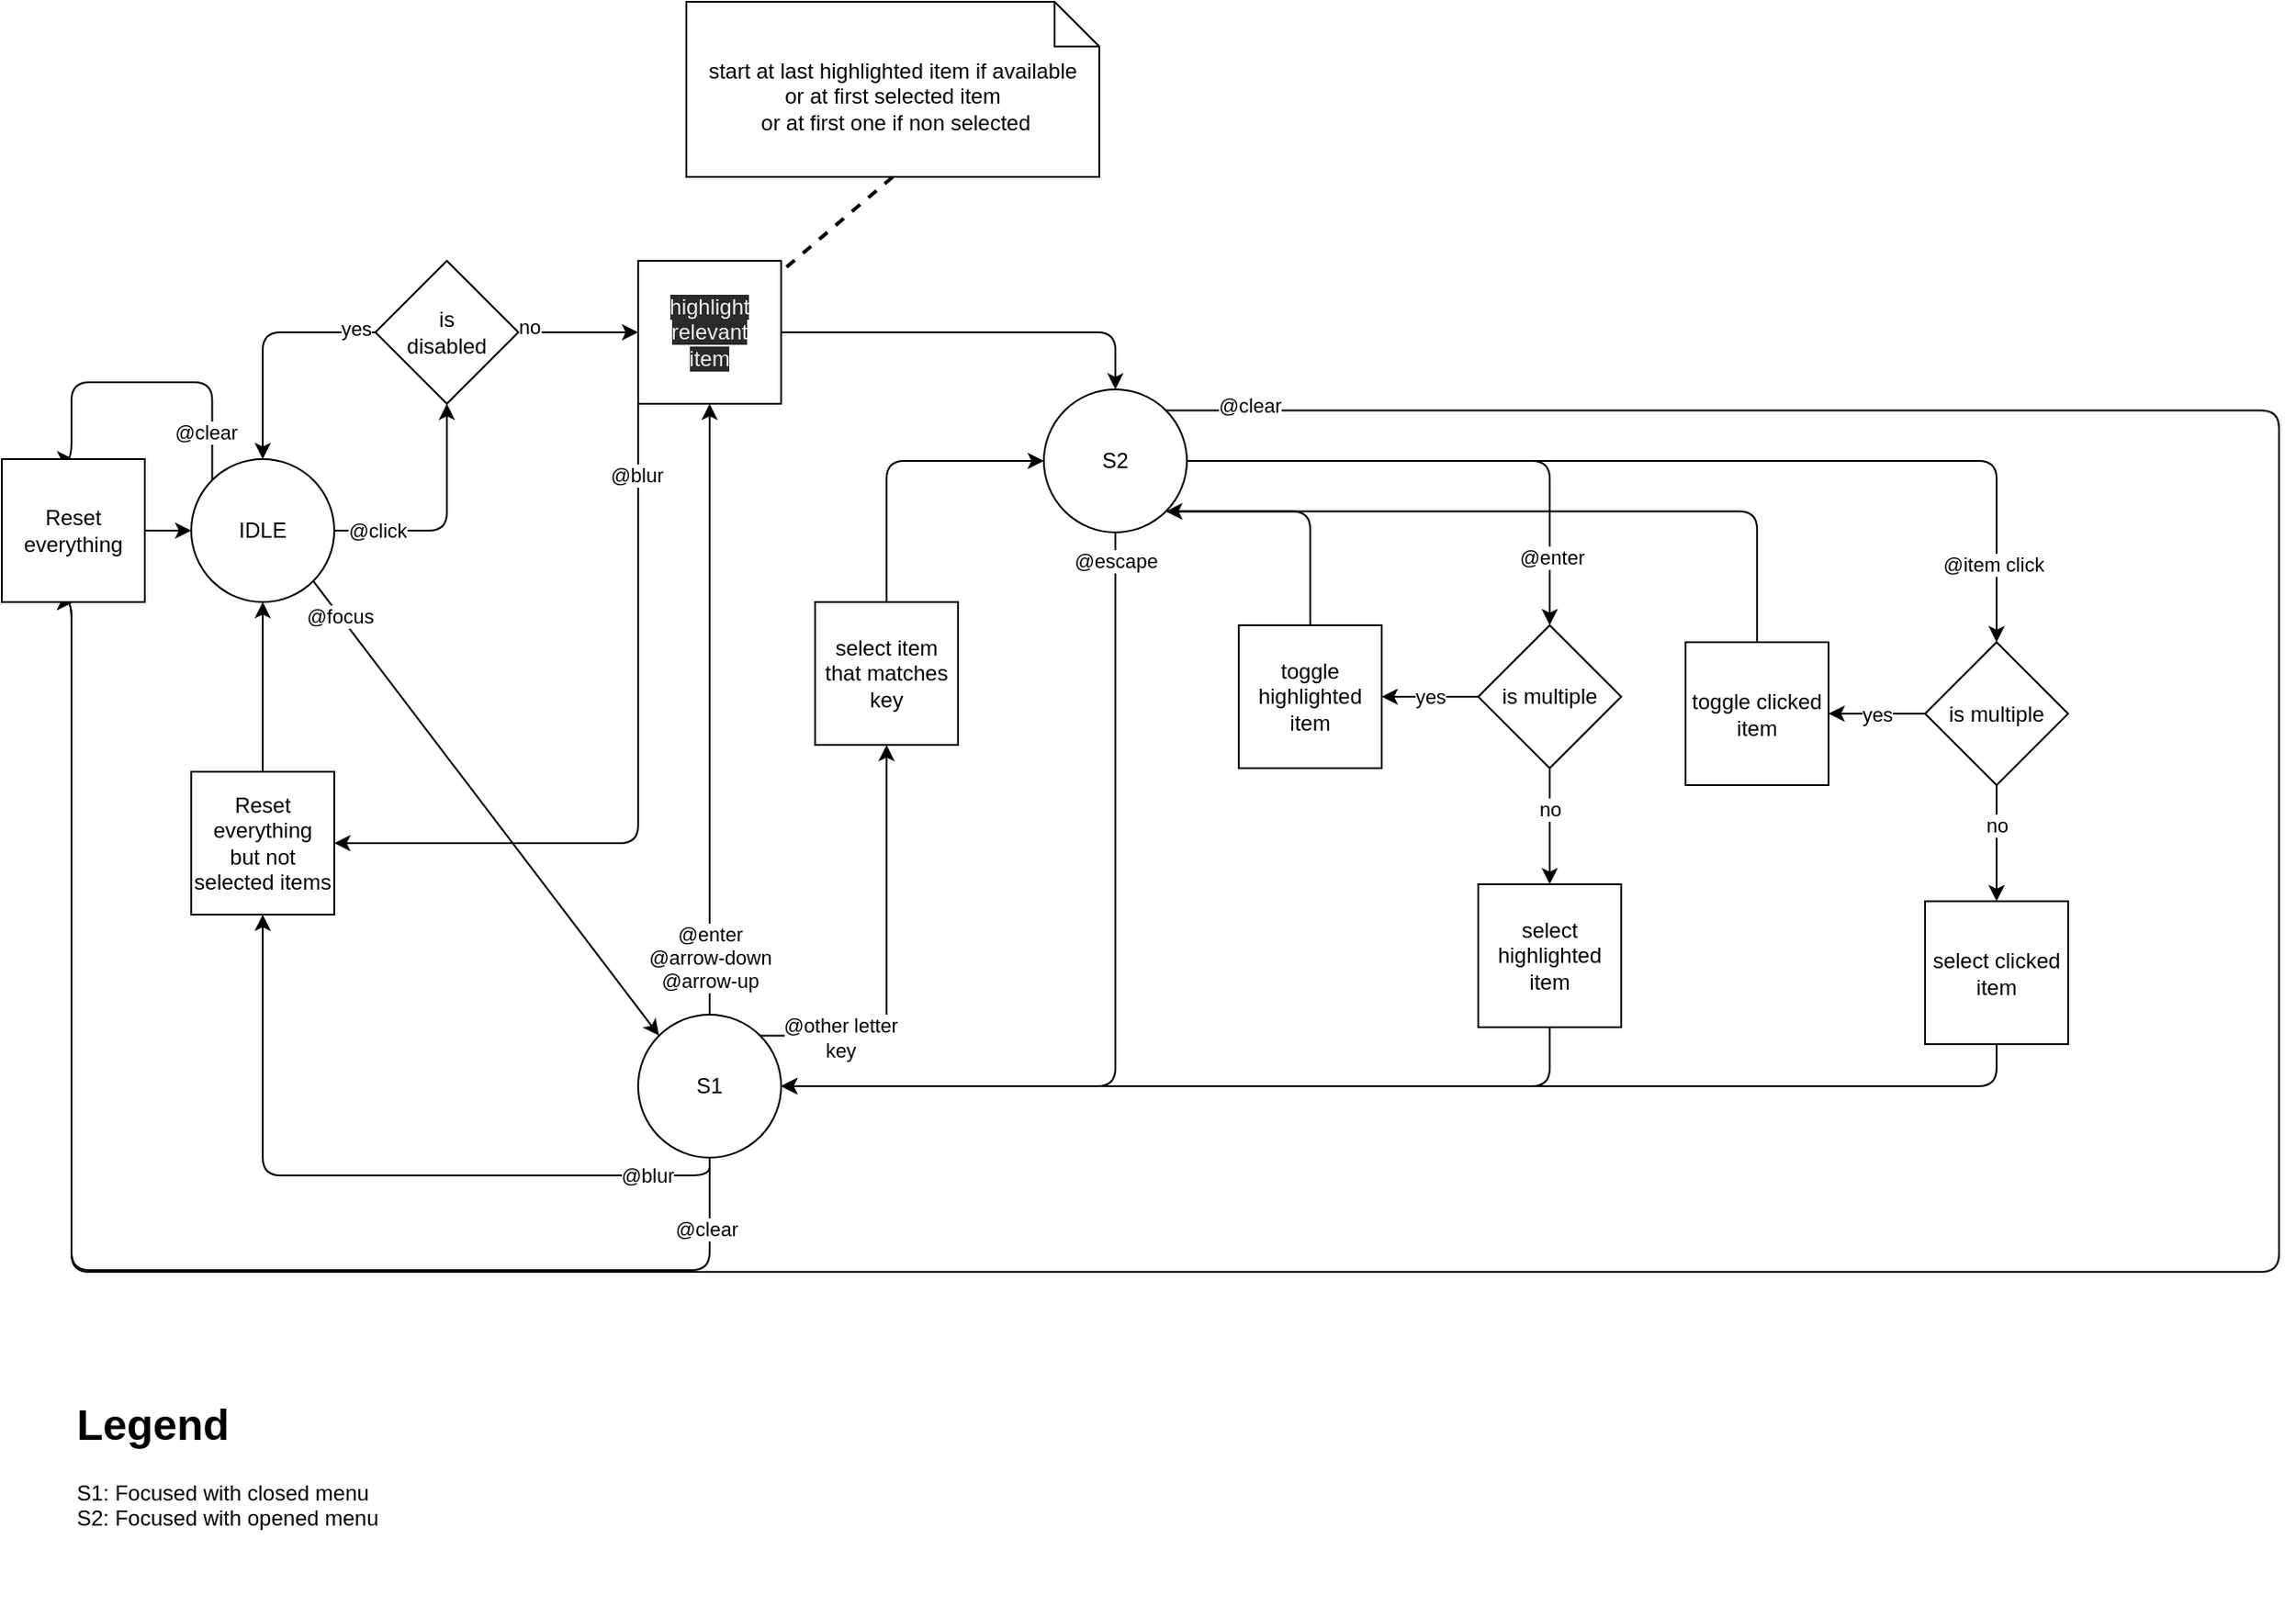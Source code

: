 <mxfile>
    <diagram id="SJrbAc279IfHiTuQCD1p" name="Page-1">
        <mxGraphModel dx="676" dy="302" grid="0" gridSize="10" guides="1" tooltips="1" connect="1" arrows="1" fold="1" page="0" pageScale="1" pageWidth="827" pageHeight="1169" math="0" shadow="0">
            <root>
                <mxCell id="0"/>
                <mxCell id="1" parent="0"/>
                <mxCell id="233" style="edgeStyle=orthogonalEdgeStyle;html=1;exitX=1;exitY=0.5;exitDx=0;exitDy=0;entryX=0.5;entryY=1;entryDx=0;entryDy=0;" parent="1" source="230" target="239" edge="1">
                    <mxGeometry relative="1" as="geometry"/>
                </mxCell>
                <mxCell id="234" value="@click" style="edgeLabel;html=1;align=center;verticalAlign=middle;resizable=0;points=[];" parent="233" vertex="1" connectable="0">
                    <mxGeometry x="-0.933" y="-3" relative="1" as="geometry">
                        <mxPoint x="19" y="-3" as="offset"/>
                    </mxGeometry>
                </mxCell>
                <mxCell id="268" style="html=1;exitX=1;exitY=1;exitDx=0;exitDy=0;entryX=0;entryY=0;entryDx=0;entryDy=0;endArrow=classic;endFill=1;strokeWidth=1;" parent="1" source="230" target="236" edge="1">
                    <mxGeometry relative="1" as="geometry"/>
                </mxCell>
                <mxCell id="269" value="@focus" style="edgeLabel;html=1;align=center;verticalAlign=middle;resizable=0;points=[];" parent="268" vertex="1" connectable="0">
                    <mxGeometry x="-0.888" y="2" relative="1" as="geometry">
                        <mxPoint x="2" y="6" as="offset"/>
                    </mxGeometry>
                </mxCell>
                <mxCell id="277" style="edgeStyle=orthogonalEdgeStyle;html=1;exitX=0;exitY=0;exitDx=0;exitDy=0;entryX=0.5;entryY=0;entryDx=0;entryDy=0;endArrow=classic;endFill=1;strokeWidth=1;" parent="1" source="230" target="274" edge="1">
                    <mxGeometry relative="1" as="geometry">
                        <Array as="points">
                            <mxPoint x="282" y="619"/>
                            <mxPoint x="203" y="619"/>
                        </Array>
                    </mxGeometry>
                </mxCell>
                <mxCell id="278" value="@clear" style="edgeLabel;html=1;align=center;verticalAlign=middle;resizable=0;points=[];" parent="277" vertex="1" connectable="0">
                    <mxGeometry x="-0.056" y="-3" relative="1" as="geometry">
                        <mxPoint x="25" y="31" as="offset"/>
                    </mxGeometry>
                </mxCell>
                <mxCell id="230" value="IDLE" style="ellipse;whiteSpace=wrap;html=1;aspect=fixed;" parent="1" vertex="1">
                    <mxGeometry x="270" y="662" width="80" height="80" as="geometry"/>
                </mxCell>
                <mxCell id="250" style="edgeStyle=orthogonalEdgeStyle;html=1;exitX=1;exitY=0.5;exitDx=0;exitDy=0;entryX=0.5;entryY=0;entryDx=0;entryDy=0;" parent="1" source="231" target="281" edge="1">
                    <mxGeometry relative="1" as="geometry"/>
                </mxCell>
                <mxCell id="251" value="@enter&lt;br&gt;" style="edgeLabel;html=1;align=center;verticalAlign=middle;resizable=0;points=[];" parent="250" vertex="1" connectable="0">
                    <mxGeometry x="-0.941" y="-1" relative="1" as="geometry">
                        <mxPoint x="195" y="53" as="offset"/>
                    </mxGeometry>
                </mxCell>
                <mxCell id="256" style="edgeStyle=orthogonalEdgeStyle;html=1;exitX=0.5;exitY=1;exitDx=0;exitDy=0;entryX=1;entryY=0.5;entryDx=0;entryDy=0;" parent="1" source="231" target="236" edge="1">
                    <mxGeometry relative="1" as="geometry">
                        <Array as="points">
                            <mxPoint x="787" y="1013"/>
                        </Array>
                    </mxGeometry>
                </mxCell>
                <mxCell id="257" value="@escape" style="edgeLabel;html=1;align=center;verticalAlign=middle;resizable=0;points=[];" parent="256" vertex="1" connectable="0">
                    <mxGeometry x="-0.822" y="-3" relative="1" as="geometry">
                        <mxPoint x="3" y="-28" as="offset"/>
                    </mxGeometry>
                </mxCell>
                <mxCell id="270" style="edgeStyle=orthogonalEdgeStyle;html=1;exitX=1;exitY=0;exitDx=0;exitDy=0;entryX=0.5;entryY=1;entryDx=0;entryDy=0;endArrow=classic;endFill=1;strokeWidth=1;" parent="1" source="231" target="274" edge="1">
                    <mxGeometry relative="1" as="geometry">
                        <Array as="points">
                            <mxPoint x="1438" y="635"/>
                            <mxPoint x="1438" y="1117"/>
                            <mxPoint x="203" y="1117"/>
                            <mxPoint x="203" y="742"/>
                        </Array>
                    </mxGeometry>
                </mxCell>
                <mxCell id="271" value="@clear" style="edgeLabel;html=1;align=center;verticalAlign=middle;resizable=0;points=[];" parent="270" vertex="1" connectable="0">
                    <mxGeometry x="-0.966" y="3" relative="1" as="geometry">
                        <mxPoint as="offset"/>
                    </mxGeometry>
                </mxCell>
                <mxCell id="301" style="edgeStyle=orthogonalEdgeStyle;html=1;exitX=1;exitY=0.5;exitDx=0;exitDy=0;fillColor=#FF0000;" parent="1" source="231" target="297" edge="1">
                    <mxGeometry relative="1" as="geometry"/>
                </mxCell>
                <mxCell id="302" value="@item click" style="edgeLabel;html=1;align=center;verticalAlign=middle;resizable=0;points=[];" parent="301" vertex="1" connectable="0">
                    <mxGeometry x="0.841" y="-2" relative="1" as="geometry">
                        <mxPoint as="offset"/>
                    </mxGeometry>
                </mxCell>
                <mxCell id="231" value="S2" style="ellipse;whiteSpace=wrap;html=1;aspect=fixed;" parent="1" vertex="1">
                    <mxGeometry x="747" y="623" width="80" height="80" as="geometry"/>
                </mxCell>
                <mxCell id="235" value="&lt;h1&gt;Legend&lt;/h1&gt;&lt;p&gt;S1: Focused with closed menu&lt;br&gt;&lt;span&gt;S2: Focused with opened menu&lt;/span&gt;&lt;br&gt;&lt;/p&gt;" style="text;html=1;strokeColor=none;fillColor=none;spacing=5;spacingTop=-20;whiteSpace=wrap;overflow=hidden;rounded=0;" parent="1" vertex="1">
                    <mxGeometry x="201" y="1183" width="190" height="120" as="geometry"/>
                </mxCell>
                <mxCell id="254" style="edgeStyle=orthogonalEdgeStyle;html=1;exitX=0.5;exitY=0;exitDx=0;exitDy=0;entryX=0.5;entryY=1;entryDx=0;entryDy=0;" parent="1" source="236" target="247" edge="1">
                    <mxGeometry relative="1" as="geometry"/>
                </mxCell>
                <mxCell id="255" value="@enter&lt;br&gt;@arrow-down&lt;br&gt;@arrow-up" style="edgeLabel;html=1;align=center;verticalAlign=middle;resizable=0;points=[];" parent="254" vertex="1" connectable="0">
                    <mxGeometry x="-0.668" y="-2" relative="1" as="geometry">
                        <mxPoint x="-2" y="25" as="offset"/>
                    </mxGeometry>
                </mxCell>
                <mxCell id="260" style="edgeStyle=orthogonalEdgeStyle;html=1;exitX=1;exitY=0;exitDx=0;exitDy=0;entryX=0.5;entryY=1;entryDx=0;entryDy=0;" parent="1" source="236" target="258" edge="1">
                    <mxGeometry relative="1" as="geometry"/>
                </mxCell>
                <mxCell id="261" value="@other letter&lt;br&gt;key" style="edgeLabel;html=1;align=center;verticalAlign=middle;resizable=0;points=[];" parent="260" vertex="1" connectable="0">
                    <mxGeometry x="-0.761" y="2" relative="1" as="geometry">
                        <mxPoint x="16" y="3" as="offset"/>
                    </mxGeometry>
                </mxCell>
                <mxCell id="265" style="edgeStyle=orthogonalEdgeStyle;html=1;exitX=0.5;exitY=1;exitDx=0;exitDy=0;entryX=0.5;entryY=1;entryDx=0;entryDy=0;endArrow=classic;endFill=1;strokeWidth=1;" parent="1" source="236" target="263" edge="1">
                    <mxGeometry relative="1" as="geometry"/>
                </mxCell>
                <mxCell id="266" value="@blur" style="edgeLabel;html=1;align=center;verticalAlign=middle;resizable=0;points=[];" parent="265" vertex="1" connectable="0">
                    <mxGeometry x="-0.581" y="4" relative="1" as="geometry">
                        <mxPoint x="40" y="-4" as="offset"/>
                    </mxGeometry>
                </mxCell>
                <mxCell id="275" style="edgeStyle=orthogonalEdgeStyle;html=1;exitX=0.5;exitY=1;exitDx=0;exitDy=0;entryX=0.5;entryY=1;entryDx=0;entryDy=0;endArrow=classic;endFill=1;strokeWidth=1;" parent="1" source="236" target="274" edge="1">
                    <mxGeometry relative="1" as="geometry">
                        <Array as="points">
                            <mxPoint x="560" y="1116"/>
                            <mxPoint x="203" y="1116"/>
                        </Array>
                    </mxGeometry>
                </mxCell>
                <mxCell id="276" value="@clear" style="edgeLabel;html=1;align=center;verticalAlign=middle;resizable=0;points=[];" parent="275" vertex="1" connectable="0">
                    <mxGeometry x="-0.901" y="-2" relative="1" as="geometry">
                        <mxPoint as="offset"/>
                    </mxGeometry>
                </mxCell>
                <mxCell id="236" value="S1" style="ellipse;whiteSpace=wrap;html=1;aspect=fixed;" parent="1" vertex="1">
                    <mxGeometry x="520" y="973" width="80" height="80" as="geometry"/>
                </mxCell>
                <mxCell id="240" style="edgeStyle=orthogonalEdgeStyle;html=1;exitX=1;exitY=0.5;exitDx=0;exitDy=0;entryX=0;entryY=0.5;entryDx=0;entryDy=0;" parent="1" source="239" target="247" edge="1">
                    <mxGeometry relative="1" as="geometry"/>
                </mxCell>
                <mxCell id="241" value="no" style="edgeLabel;html=1;align=center;verticalAlign=middle;resizable=0;points=[];" parent="240" vertex="1" connectable="0">
                    <mxGeometry x="-0.728" relative="1" as="geometry">
                        <mxPoint x="-3" y="-3" as="offset"/>
                    </mxGeometry>
                </mxCell>
                <mxCell id="242" style="edgeStyle=orthogonalEdgeStyle;html=1;exitX=0;exitY=0.5;exitDx=0;exitDy=0;entryX=0.5;entryY=0;entryDx=0;entryDy=0;" parent="1" source="239" target="230" edge="1">
                    <mxGeometry relative="1" as="geometry"/>
                </mxCell>
                <mxCell id="243" value="yes" style="edgeLabel;html=1;align=center;verticalAlign=middle;resizable=0;points=[];" parent="242" vertex="1" connectable="0">
                    <mxGeometry x="-0.829" y="-2" relative="1" as="geometry">
                        <mxPoint as="offset"/>
                    </mxGeometry>
                </mxCell>
                <mxCell id="239" value="is&lt;br&gt;disabled" style="rhombus;whiteSpace=wrap;html=1;" parent="1" vertex="1">
                    <mxGeometry x="373" y="551" width="80" height="80" as="geometry"/>
                </mxCell>
                <mxCell id="264" style="edgeStyle=none;html=1;exitX=0.5;exitY=1;exitDx=0;exitDy=0;exitPerimeter=0;strokeWidth=2;endArrow=none;endFill=0;dashed=1;" parent="1" source="245" target="247" edge="1">
                    <mxGeometry relative="1" as="geometry"/>
                </mxCell>
                <mxCell id="245" value="start at last highlighted item if available&lt;br&gt;or at first selected item&lt;br&gt;&amp;nbsp;or at first one if non selected" style="shape=note2;boundedLbl=1;whiteSpace=wrap;html=1;size=25;verticalAlign=top;align=center;" parent="1" vertex="1">
                    <mxGeometry x="547" y="406" width="231" height="98" as="geometry"/>
                </mxCell>
                <mxCell id="248" style="edgeStyle=orthogonalEdgeStyle;html=1;exitX=1;exitY=0.5;exitDx=0;exitDy=0;entryX=0.5;entryY=0;entryDx=0;entryDy=0;" parent="1" source="247" target="231" edge="1">
                    <mxGeometry relative="1" as="geometry"/>
                </mxCell>
                <mxCell id="303" style="edgeStyle=orthogonalEdgeStyle;html=1;exitX=0;exitY=1;exitDx=0;exitDy=0;entryX=1;entryY=0.5;entryDx=0;entryDy=0;fillColor=#FF0000;" parent="1" source="247" target="263" edge="1">
                    <mxGeometry relative="1" as="geometry"/>
                </mxCell>
                <mxCell id="304" value="@blur" style="edgeLabel;html=1;align=center;verticalAlign=middle;resizable=0;points=[];" parent="303" vertex="1" connectable="0">
                    <mxGeometry x="-0.808" y="-1" relative="1" as="geometry">
                        <mxPoint as="offset"/>
                    </mxGeometry>
                </mxCell>
                <mxCell id="247" value="&lt;meta charset=&quot;utf-8&quot;&gt;&lt;span style=&quot;color: rgb(240, 240, 240); font-family: helvetica; font-size: 12px; font-style: normal; font-weight: 400; letter-spacing: normal; text-align: center; text-indent: 0px; text-transform: none; word-spacing: 0px; background-color: rgb(42, 42, 42); display: inline; float: none;&quot;&gt;highlight&lt;/span&gt;&lt;br style=&quot;color: rgb(240, 240, 240); font-family: helvetica; font-size: 12px; font-style: normal; font-weight: 400; letter-spacing: normal; text-align: center; text-indent: 0px; text-transform: none; word-spacing: 0px; background-color: rgb(42, 42, 42);&quot;&gt;&lt;span style=&quot;color: rgb(240, 240, 240); font-family: helvetica; font-size: 12px; font-style: normal; font-weight: 400; letter-spacing: normal; text-align: center; text-indent: 0px; text-transform: none; word-spacing: 0px; background-color: rgb(42, 42, 42); display: inline; float: none;&quot;&gt;relevant&lt;/span&gt;&lt;br style=&quot;color: rgb(240, 240, 240); font-family: helvetica; font-size: 12px; font-style: normal; font-weight: 400; letter-spacing: normal; text-align: center; text-indent: 0px; text-transform: none; word-spacing: 0px; background-color: rgb(42, 42, 42);&quot;&gt;&lt;span style=&quot;color: rgb(240, 240, 240); font-family: helvetica; font-size: 12px; font-style: normal; font-weight: 400; letter-spacing: normal; text-align: center; text-indent: 0px; text-transform: none; word-spacing: 0px; background-color: rgb(42, 42, 42); display: inline; float: none;&quot;&gt;item&lt;/span&gt;" style="whiteSpace=wrap;html=1;aspect=fixed;" parent="1" vertex="1">
                    <mxGeometry x="520" y="551" width="80" height="80" as="geometry"/>
                </mxCell>
                <mxCell id="284" style="edgeStyle=orthogonalEdgeStyle;html=1;exitX=0.5;exitY=1;exitDx=0;exitDy=0;entryX=1;entryY=0.5;entryDx=0;entryDy=0;" parent="1" source="252" target="236" edge="1">
                    <mxGeometry relative="1" as="geometry"/>
                </mxCell>
                <mxCell id="252" value="select highlighted&lt;br&gt;item" style="whiteSpace=wrap;html=1;aspect=fixed;" parent="1" vertex="1">
                    <mxGeometry x="990" y="900" width="80" height="80" as="geometry"/>
                </mxCell>
                <mxCell id="262" style="edgeStyle=orthogonalEdgeStyle;html=1;exitX=0.5;exitY=0;exitDx=0;exitDy=0;entryX=0;entryY=0.5;entryDx=0;entryDy=0;" parent="1" source="258" target="231" edge="1">
                    <mxGeometry relative="1" as="geometry"/>
                </mxCell>
                <mxCell id="258" value="select item that matches&lt;br&gt;key" style="whiteSpace=wrap;html=1;aspect=fixed;" parent="1" vertex="1">
                    <mxGeometry x="619" y="742" width="80" height="80" as="geometry"/>
                </mxCell>
                <mxCell id="267" style="edgeStyle=orthogonalEdgeStyle;html=1;exitX=0.5;exitY=0;exitDx=0;exitDy=0;entryX=0.5;entryY=1;entryDx=0;entryDy=0;endArrow=classic;endFill=1;strokeWidth=1;" parent="1" source="263" target="230" edge="1">
                    <mxGeometry relative="1" as="geometry"/>
                </mxCell>
                <mxCell id="263" value="Reset everything&lt;br&gt;but not&lt;br&gt;selected items" style="whiteSpace=wrap;html=1;aspect=fixed;" parent="1" vertex="1">
                    <mxGeometry x="270" y="837" width="80" height="80" as="geometry"/>
                </mxCell>
                <mxCell id="280" style="edgeStyle=orthogonalEdgeStyle;html=1;exitX=1;exitY=0.5;exitDx=0;exitDy=0;entryX=0;entryY=0.5;entryDx=0;entryDy=0;endArrow=classic;endFill=1;strokeWidth=1;" parent="1" source="274" target="230" edge="1">
                    <mxGeometry relative="1" as="geometry"/>
                </mxCell>
                <mxCell id="274" value="Reset everything" style="whiteSpace=wrap;html=1;aspect=fixed;" parent="1" vertex="1">
                    <mxGeometry x="164" y="662" width="80" height="80" as="geometry"/>
                </mxCell>
                <mxCell id="288" style="edgeStyle=orthogonalEdgeStyle;html=1;exitX=0.5;exitY=1;exitDx=0;exitDy=0;entryX=0.5;entryY=0;entryDx=0;entryDy=0;" parent="1" source="281" target="252" edge="1">
                    <mxGeometry relative="1" as="geometry"/>
                </mxCell>
                <mxCell id="290" value="no" style="edgeLabel;html=1;align=center;verticalAlign=middle;resizable=0;points=[];" parent="288" vertex="1" connectable="0">
                    <mxGeometry x="-0.339" relative="1" as="geometry">
                        <mxPoint y="1" as="offset"/>
                    </mxGeometry>
                </mxCell>
                <mxCell id="289" value="yes" style="edgeStyle=orthogonalEdgeStyle;html=1;exitX=0;exitY=0.5;exitDx=0;exitDy=0;entryX=1;entryY=0.5;entryDx=0;entryDy=0;" parent="1" source="281" target="285" edge="1">
                    <mxGeometry relative="1" as="geometry"/>
                </mxCell>
                <mxCell id="281" value="is multiple" style="rhombus;whiteSpace=wrap;html=1;" parent="1" vertex="1">
                    <mxGeometry x="990" y="755" width="80" height="80" as="geometry"/>
                </mxCell>
                <mxCell id="291" style="html=1;exitX=0.5;exitY=0;exitDx=0;exitDy=0;entryX=1;entryY=1;entryDx=0;entryDy=0;edgeStyle=orthogonalEdgeStyle;" parent="1" source="285" target="231" edge="1">
                    <mxGeometry relative="1" as="geometry">
                        <Array as="points">
                            <mxPoint x="896" y="691"/>
                        </Array>
                    </mxGeometry>
                </mxCell>
                <mxCell id="285" value="toggle highlighted&lt;br&gt;item" style="whiteSpace=wrap;html=1;aspect=fixed;" parent="1" vertex="1">
                    <mxGeometry x="856" y="755" width="80" height="80" as="geometry"/>
                </mxCell>
                <mxCell id="299" style="edgeStyle=orthogonalEdgeStyle;html=1;exitX=0.5;exitY=1;exitDx=0;exitDy=0;entryX=1;entryY=0.5;entryDx=0;entryDy=0;fillColor=#FF0000;" parent="1" source="293" target="236" edge="1">
                    <mxGeometry relative="1" as="geometry"/>
                </mxCell>
                <mxCell id="293" value="select clicked&lt;br&gt;item" style="whiteSpace=wrap;html=1;aspect=fixed;" parent="1" vertex="1">
                    <mxGeometry x="1240" y="909.5" width="80" height="80" as="geometry"/>
                </mxCell>
                <mxCell id="294" style="edgeStyle=orthogonalEdgeStyle;html=1;exitX=0.5;exitY=1;exitDx=0;exitDy=0;entryX=0.5;entryY=0;entryDx=0;entryDy=0;" parent="1" source="297" target="293" edge="1">
                    <mxGeometry relative="1" as="geometry"/>
                </mxCell>
                <mxCell id="295" value="no" style="edgeLabel;html=1;align=center;verticalAlign=middle;resizable=0;points=[];" parent="294" vertex="1" connectable="0">
                    <mxGeometry x="-0.339" relative="1" as="geometry">
                        <mxPoint y="1" as="offset"/>
                    </mxGeometry>
                </mxCell>
                <mxCell id="296" value="yes" style="edgeStyle=orthogonalEdgeStyle;html=1;exitX=0;exitY=0.5;exitDx=0;exitDy=0;entryX=1;entryY=0.5;entryDx=0;entryDy=0;" parent="1" source="297" target="298" edge="1">
                    <mxGeometry relative="1" as="geometry"/>
                </mxCell>
                <mxCell id="297" value="is multiple" style="rhombus;whiteSpace=wrap;html=1;" parent="1" vertex="1">
                    <mxGeometry x="1240" y="764.5" width="80" height="80" as="geometry"/>
                </mxCell>
                <mxCell id="300" style="edgeStyle=orthogonalEdgeStyle;html=1;exitX=0.5;exitY=0;exitDx=0;exitDy=0;entryX=1;entryY=1;entryDx=0;entryDy=0;fillColor=#FF0000;" parent="1" source="298" target="231" edge="1">
                    <mxGeometry relative="1" as="geometry">
                        <Array as="points">
                            <mxPoint x="1146" y="691"/>
                        </Array>
                    </mxGeometry>
                </mxCell>
                <mxCell id="298" value="toggle clicked&lt;br&gt;item" style="whiteSpace=wrap;html=1;aspect=fixed;" parent="1" vertex="1">
                    <mxGeometry x="1106" y="764.5" width="80" height="80" as="geometry"/>
                </mxCell>
            </root>
        </mxGraphModel>
    </diagram>
</mxfile>